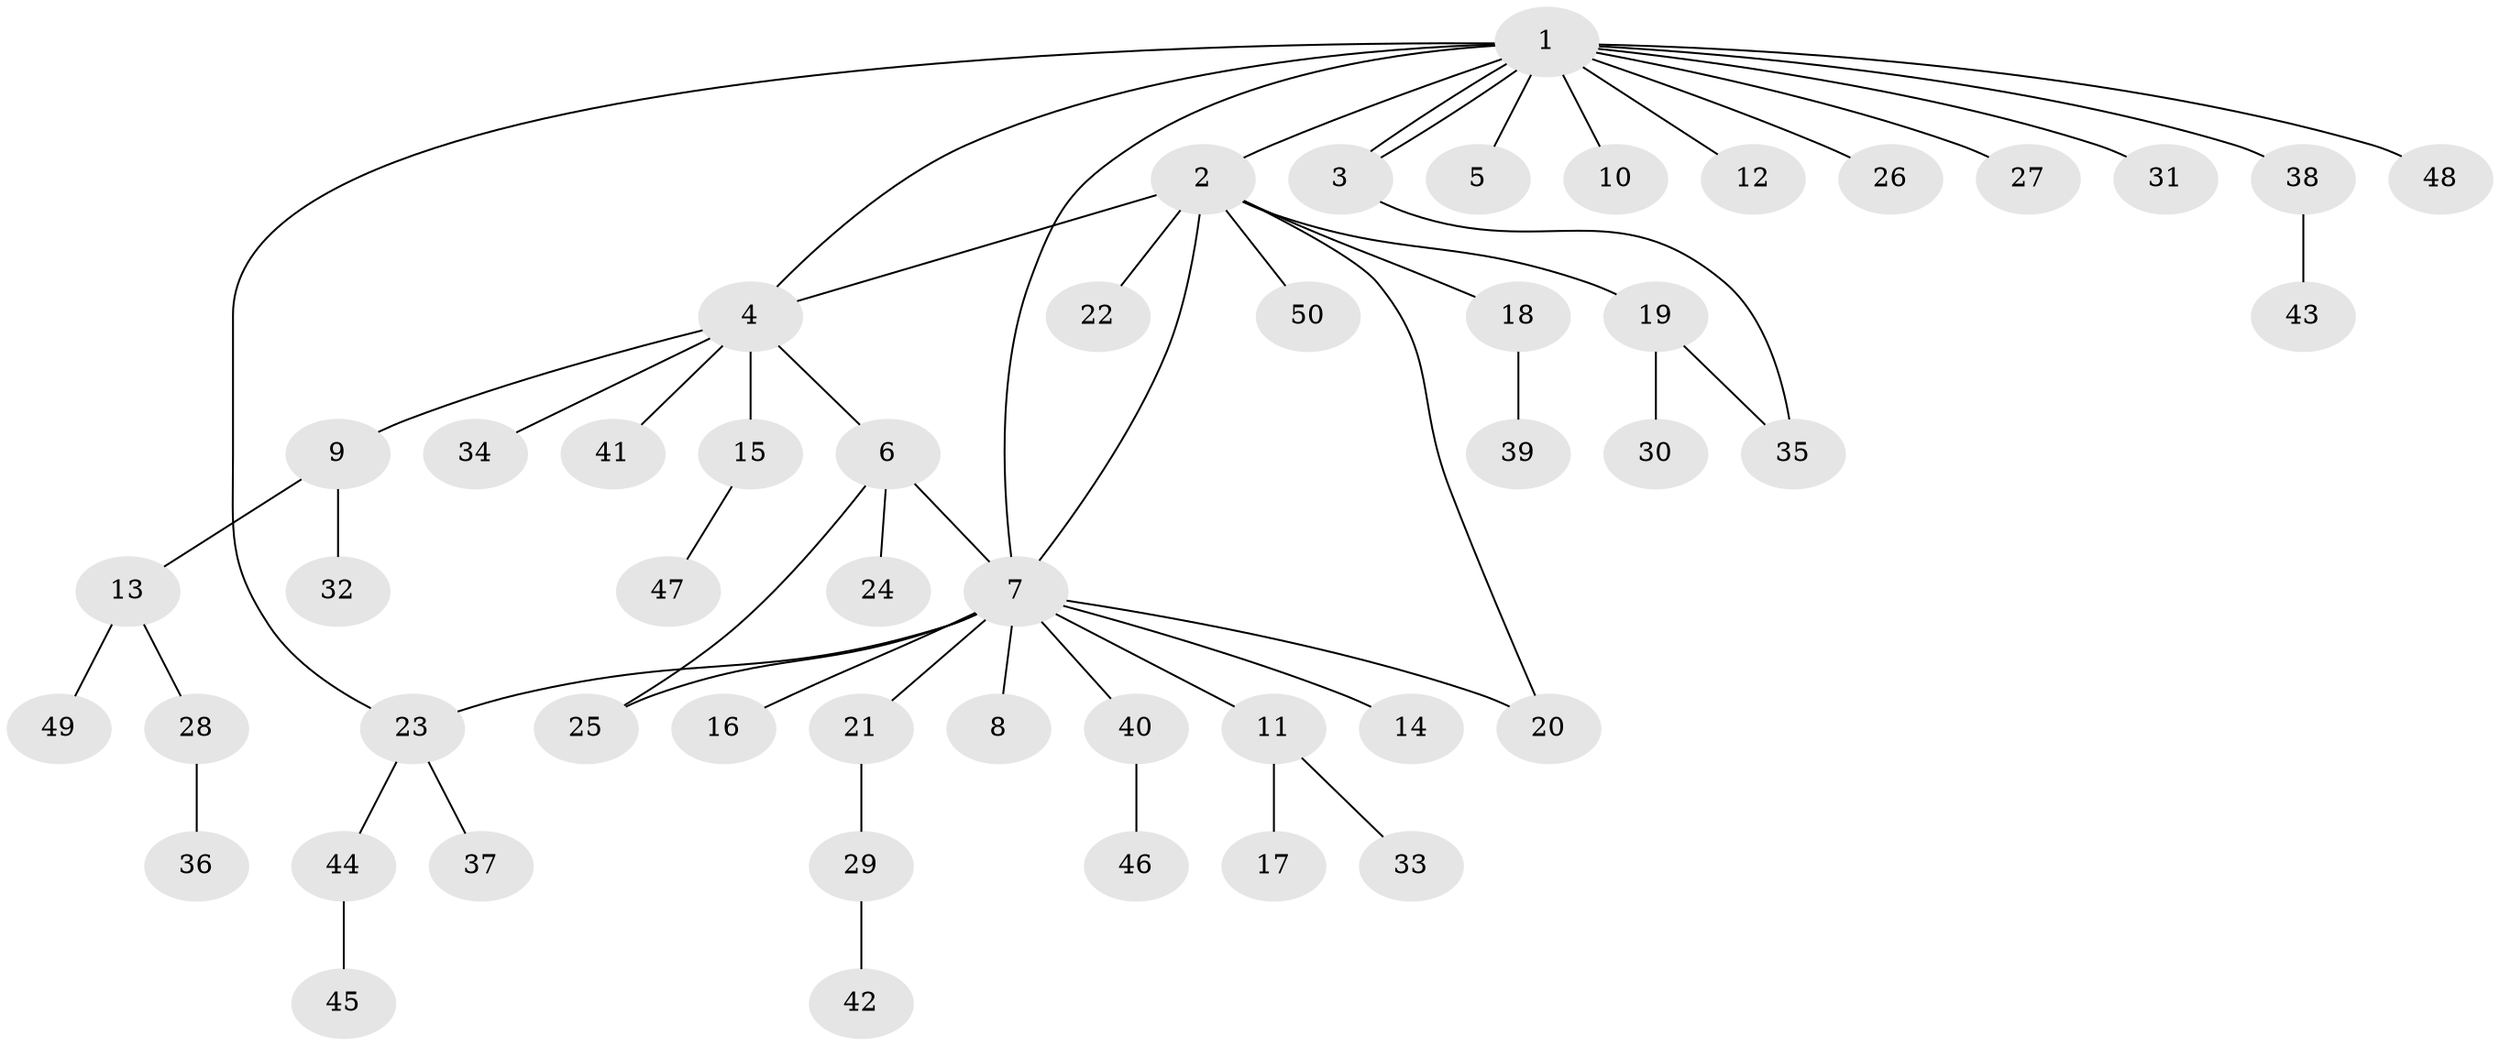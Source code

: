// Generated by graph-tools (version 1.1) at 2025/14/03/09/25 04:14:40]
// undirected, 50 vertices, 57 edges
graph export_dot {
graph [start="1"]
  node [color=gray90,style=filled];
  1;
  2;
  3;
  4;
  5;
  6;
  7;
  8;
  9;
  10;
  11;
  12;
  13;
  14;
  15;
  16;
  17;
  18;
  19;
  20;
  21;
  22;
  23;
  24;
  25;
  26;
  27;
  28;
  29;
  30;
  31;
  32;
  33;
  34;
  35;
  36;
  37;
  38;
  39;
  40;
  41;
  42;
  43;
  44;
  45;
  46;
  47;
  48;
  49;
  50;
  1 -- 2;
  1 -- 3;
  1 -- 3;
  1 -- 4;
  1 -- 5;
  1 -- 7;
  1 -- 10;
  1 -- 12;
  1 -- 23;
  1 -- 26;
  1 -- 27;
  1 -- 31;
  1 -- 38;
  1 -- 48;
  2 -- 4;
  2 -- 7;
  2 -- 18;
  2 -- 19;
  2 -- 20;
  2 -- 22;
  2 -- 50;
  3 -- 35;
  4 -- 6;
  4 -- 9;
  4 -- 15;
  4 -- 34;
  4 -- 41;
  6 -- 7;
  6 -- 24;
  6 -- 25;
  7 -- 8;
  7 -- 11;
  7 -- 14;
  7 -- 16;
  7 -- 20;
  7 -- 21;
  7 -- 23;
  7 -- 25;
  7 -- 40;
  9 -- 13;
  9 -- 32;
  11 -- 17;
  11 -- 33;
  13 -- 28;
  13 -- 49;
  15 -- 47;
  18 -- 39;
  19 -- 30;
  19 -- 35;
  21 -- 29;
  23 -- 37;
  23 -- 44;
  28 -- 36;
  29 -- 42;
  38 -- 43;
  40 -- 46;
  44 -- 45;
}
